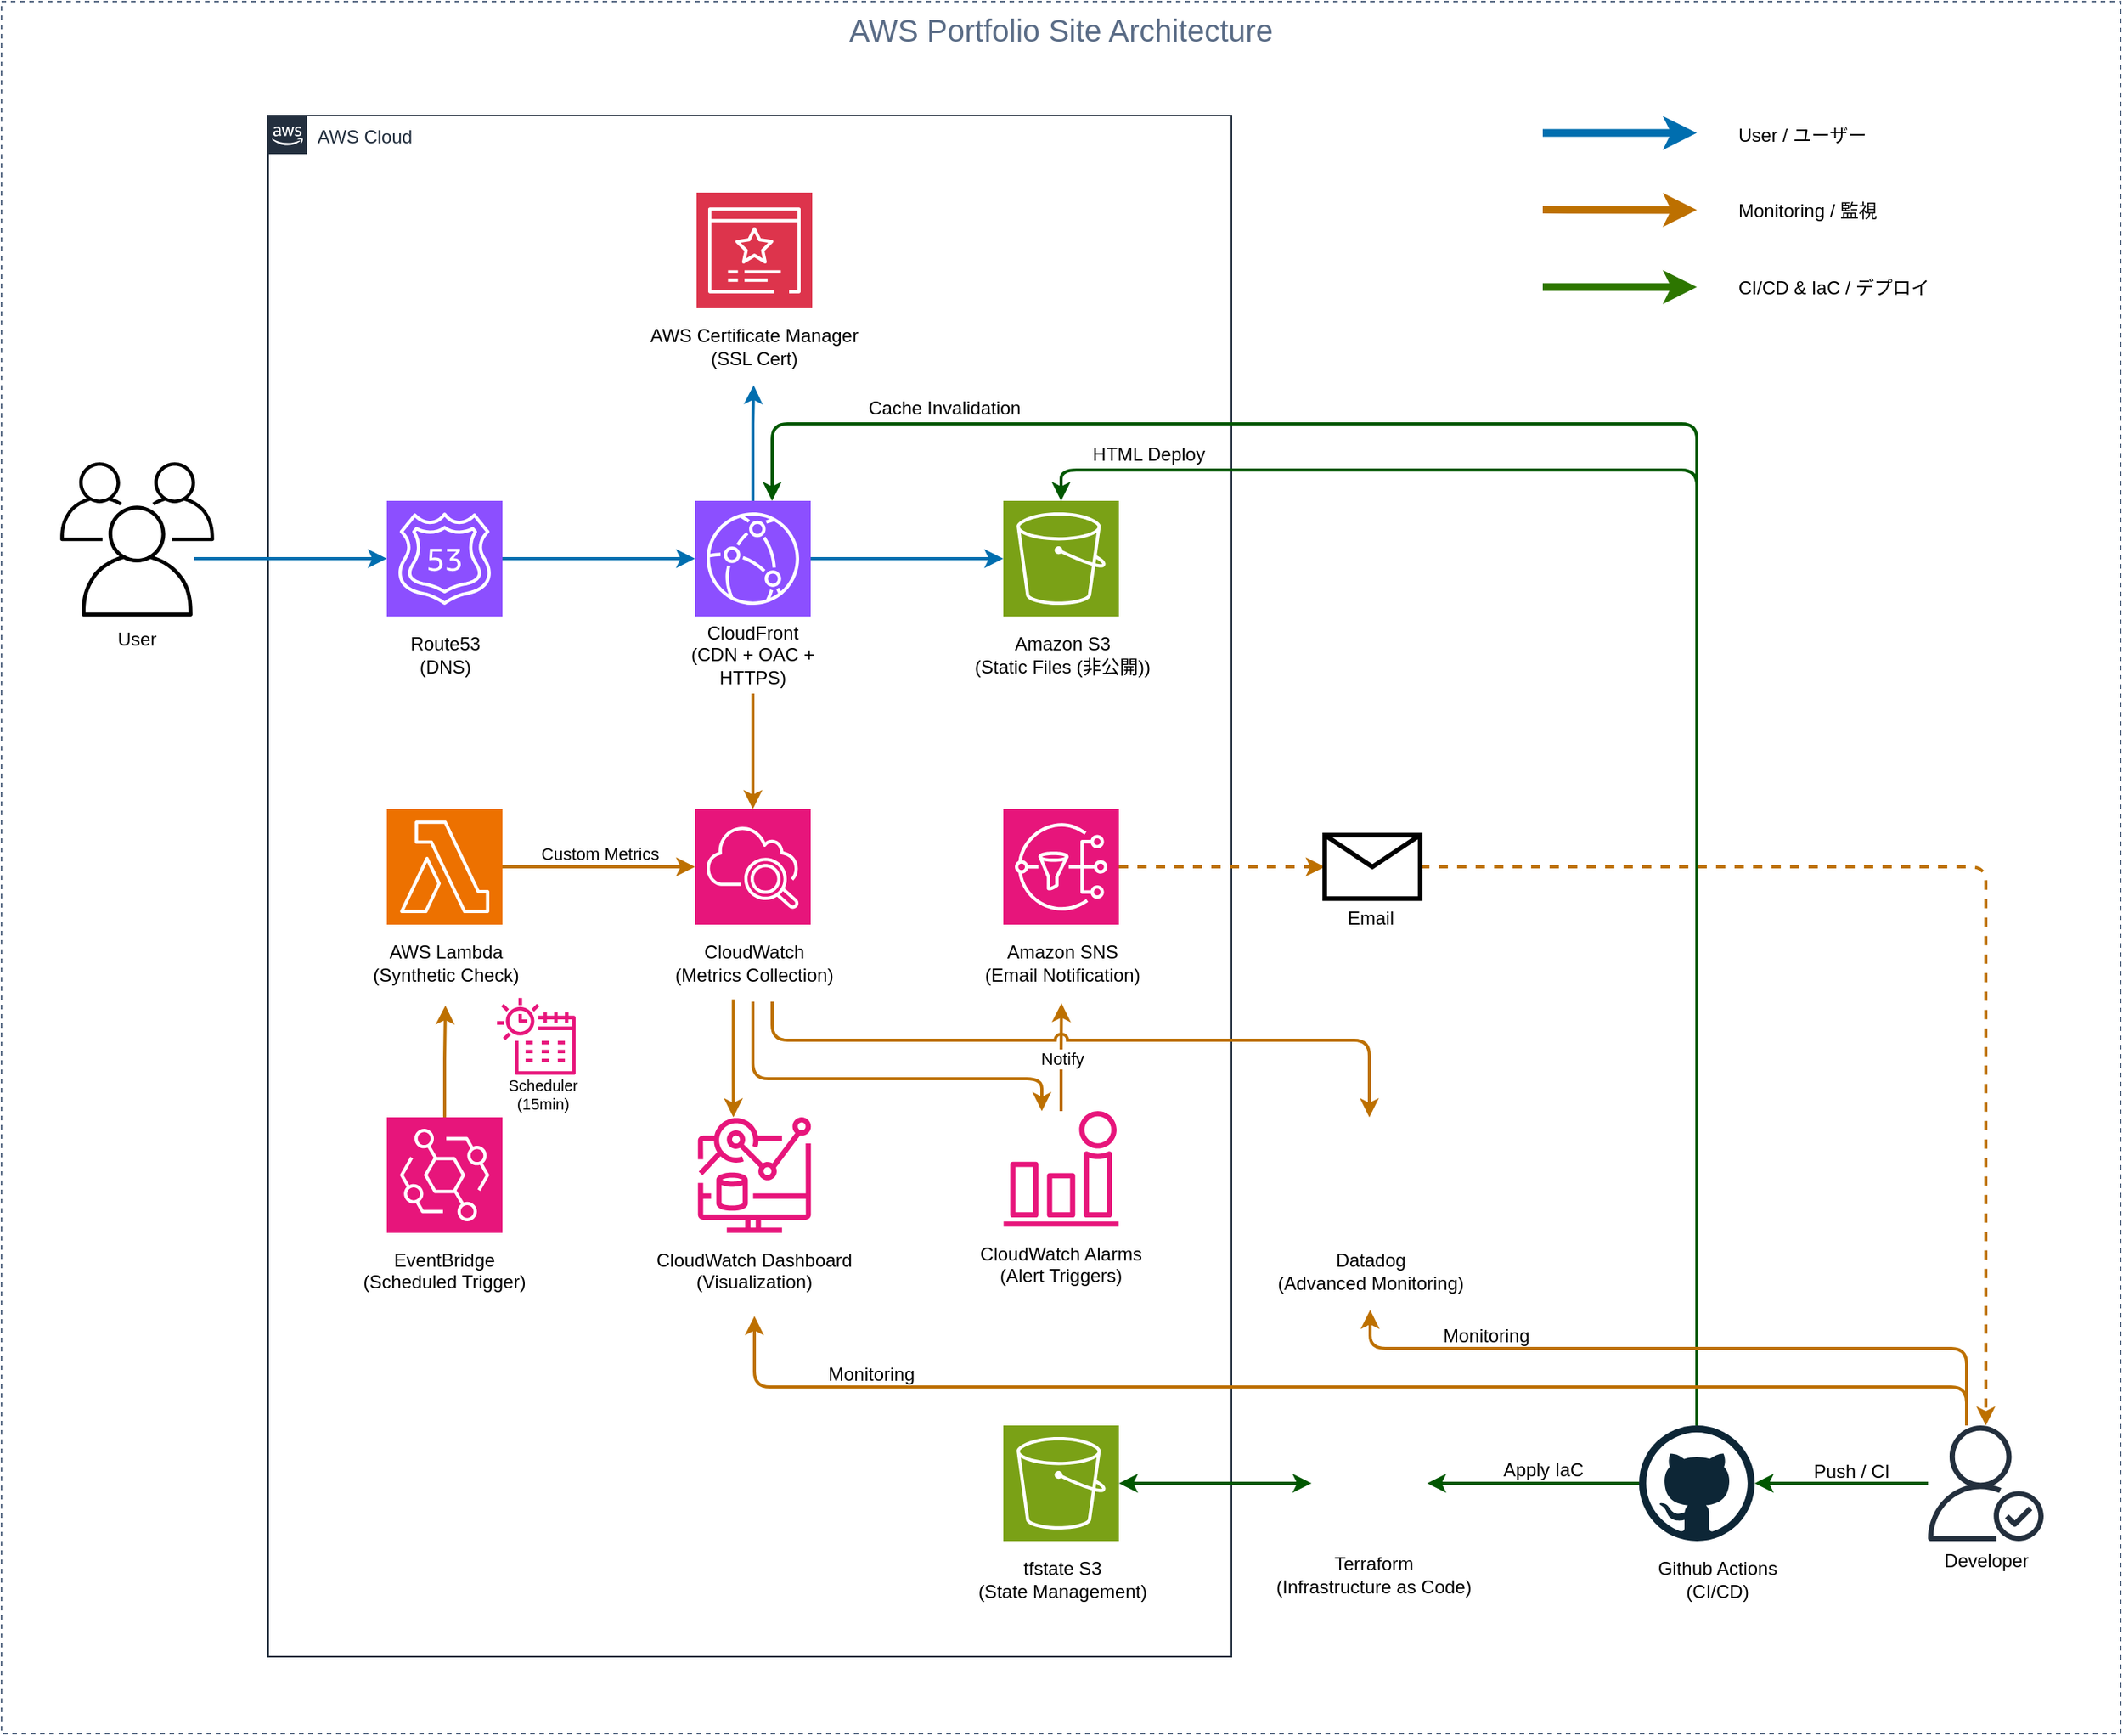 <mxfile version="28.2.1">
  <diagram name="ページ1" id="tUgcXEpOmgglvWfQNpQ3">
    <mxGraphModel dx="3679" dy="2723" grid="1" gridSize="25" guides="1" tooltips="1" connect="1" arrows="1" fold="1" page="1" pageScale="1" pageWidth="827" pageHeight="1169" math="0" shadow="0">
      <root>
        <mxCell id="0" />
        <mxCell id="1" parent="0" />
        <mxCell id="bCrB_X___vxIP5thywsW-55" value="&lt;font style=&quot;font-size: 20px;&quot;&gt;AWS Portfolio Site Architecture&lt;/font&gt;" style="fillColor=none;strokeColor=#5A6C86;dashed=1;verticalAlign=top;fontStyle=0;fontColor=#5A6C86;whiteSpace=wrap;html=1;" parent="1" vertex="1">
          <mxGeometry x="-50" y="-224" width="1375" height="1124" as="geometry" />
        </mxCell>
        <mxCell id="lHFqAj4BvlfWGVQL3a8l-42" value="" style="group" parent="1" vertex="1" connectable="0">
          <mxGeometry x="648" y="275" width="179" height="575" as="geometry" />
        </mxCell>
        <mxCell id="lHFqAj4BvlfWGVQL3a8l-28" value="AWS Cloud" style="points=[[0,0],[0.25,0],[0.5,0],[0.75,0],[1,0],[1,0.25],[1,0.5],[1,0.75],[1,1],[0.75,1],[0.5,1],[0.25,1],[0,1],[0,0.75],[0,0.5],[0,0.25]];outlineConnect=0;gradientColor=default;html=1;whiteSpace=wrap;fontSize=12;fontStyle=0;container=1;pointerEvents=0;collapsible=0;recursiveResize=0;shape=mxgraph.aws4.group;grIcon=mxgraph.aws4.group_aws_cloud_alt;strokeColor=#232F3E;fillColor=none;verticalAlign=top;align=left;spacingLeft=30;fontColor=#232F3E;dashed=0;" parent="lHFqAj4BvlfWGVQL3a8l-42" vertex="1">
          <mxGeometry x="-525" y="-425" width="625" height="1000" as="geometry" />
        </mxCell>
        <mxCell id="r9TZLdYxzA2IJjsG8ZRS-58" value="Scheduler&lt;div&gt;(15min)&lt;/div&gt;" style="text;html=1;align=center;verticalAlign=middle;resizable=0;points=[];autosize=1;strokeColor=none;fillColor=none;fontSize=10;" vertex="1" parent="lHFqAj4BvlfWGVQL3a8l-28">
          <mxGeometry x="140.5" y="610" width="75" height="50" as="geometry" />
        </mxCell>
        <mxCell id="bCrB_X___vxIP5thywsW-2" value="" style="sketch=0;points=[[0,0,0],[0.25,0,0],[0.5,0,0],[0.75,0,0],[1,0,0],[0,1,0],[0.25,1,0],[0.5,1,0],[0.75,1,0],[1,1,0],[0,0.25,0],[0,0.5,0],[0,0.75,0],[1,0.25,0],[1,0.5,0],[1,0.75,0]];outlineConnect=0;fontColor=#232F3E;fillColor=#8C4FFF;strokeColor=#ffffff;dashed=0;verticalLabelPosition=bottom;verticalAlign=top;align=center;html=1;fontSize=12;fontStyle=0;aspect=fixed;shape=mxgraph.aws4.resourceIcon;resIcon=mxgraph.aws4.route_53;" parent="1" vertex="1">
          <mxGeometry x="200" y="100" width="75" height="75" as="geometry" />
        </mxCell>
        <mxCell id="r9TZLdYxzA2IJjsG8ZRS-41" style="edgeStyle=orthogonalEdgeStyle;rounded=0;orthogonalLoop=1;jettySize=auto;html=1;strokeWidth=2;fillColor=#1ba1e2;strokeColor=#006EAF;" edge="1" parent="1" source="bCrB_X___vxIP5thywsW-3" target="lHFqAj4BvlfWGVQL3a8l-38">
          <mxGeometry relative="1" as="geometry">
            <Array as="points">
              <mxPoint x="438" y="50" />
              <mxPoint x="438" y="50" />
            </Array>
          </mxGeometry>
        </mxCell>
        <mxCell id="bCrB_X___vxIP5thywsW-3" value="" style="sketch=0;points=[[0,0,0],[0.25,0,0],[0.5,0,0],[0.75,0,0],[1,0,0],[0,1,0],[0.25,1,0],[0.5,1,0],[0.75,1,0],[1,1,0],[0,0.25,0],[0,0.5,0],[0,0.75,0],[1,0.25,0],[1,0.5,0],[1,0.75,0]];outlineConnect=0;fontColor=#232F3E;fillColor=#8C4FFF;strokeColor=#ffffff;dashed=0;verticalLabelPosition=bottom;verticalAlign=top;align=center;html=1;fontSize=12;fontStyle=0;aspect=fixed;shape=mxgraph.aws4.resourceIcon;resIcon=mxgraph.aws4.cloudfront;" parent="1" vertex="1">
          <mxGeometry x="400" y="100" width="75" height="75" as="geometry" />
        </mxCell>
        <mxCell id="bCrB_X___vxIP5thywsW-18" value="User" style="text;html=1;align=center;verticalAlign=middle;whiteSpace=wrap;rounded=0;" parent="1" vertex="1">
          <mxGeometry x="7.5" y="175" width="60" height="30" as="geometry" />
        </mxCell>
        <mxCell id="lHFqAj4BvlfWGVQL3a8l-27" value="" style="group" parent="1" vertex="1" connectable="0">
          <mxGeometry x="1200" y="700" width="75" height="100" as="geometry" />
        </mxCell>
        <mxCell id="lHFqAj4BvlfWGVQL3a8l-6" value="" style="sketch=0;outlineConnect=0;fontColor=#232F3E;gradientColor=none;fillColor=#232F3D;strokeColor=none;dashed=0;verticalLabelPosition=bottom;verticalAlign=top;align=center;html=1;fontSize=12;fontStyle=0;aspect=fixed;pointerEvents=1;shape=mxgraph.aws4.authenticated_user;" parent="lHFqAj4BvlfWGVQL3a8l-27" vertex="1">
          <mxGeometry width="75" height="75" as="geometry" />
        </mxCell>
        <mxCell id="lHFqAj4BvlfWGVQL3a8l-21" value="Developer" style="text;html=1;align=center;verticalAlign=middle;whiteSpace=wrap;rounded=0;" parent="lHFqAj4BvlfWGVQL3a8l-27" vertex="1">
          <mxGeometry x="12.5" y="75" width="50" height="25" as="geometry" />
        </mxCell>
        <mxCell id="lHFqAj4BvlfWGVQL3a8l-30" value="CloudFront&lt;div&gt;(CDN + OAC + HTTPS)&lt;/div&gt;" style="text;html=1;align=center;verticalAlign=middle;whiteSpace=wrap;rounded=0;" parent="1" vertex="1">
          <mxGeometry x="375" y="175" width="125" height="50" as="geometry" />
        </mxCell>
        <mxCell id="lHFqAj4BvlfWGVQL3a8l-29" value="Route53&lt;div&gt;(DNS)&lt;/div&gt;" style="text;html=1;align=center;verticalAlign=middle;whiteSpace=wrap;rounded=0;" parent="1" vertex="1">
          <mxGeometry x="212.5" y="187.5" width="50" height="25" as="geometry" />
        </mxCell>
        <mxCell id="lHFqAj4BvlfWGVQL3a8l-36" value="" style="group" parent="1" vertex="1" connectable="0">
          <mxGeometry x="351" y="-100" width="150" height="125" as="geometry" />
        </mxCell>
        <mxCell id="lHFqAj4BvlfWGVQL3a8l-37" value="" style="sketch=0;points=[[0,0,0],[0.25,0,0],[0.5,0,0],[0.75,0,0],[1,0,0],[0,1,0],[0.25,1,0],[0.5,1,0],[0.75,1,0],[1,1,0],[0,0.25,0],[0,0.5,0],[0,0.75,0],[1,0.25,0],[1,0.5,0],[1,0.75,0]];outlineConnect=0;fontColor=#232F3E;fillColor=#DD344C;strokeColor=#ffffff;dashed=0;verticalLabelPosition=bottom;verticalAlign=top;align=center;html=1;fontSize=12;fontStyle=0;aspect=fixed;shape=mxgraph.aws4.resourceIcon;resIcon=mxgraph.aws4.certificate_manager_3;" parent="lHFqAj4BvlfWGVQL3a8l-36" vertex="1">
          <mxGeometry x="50" width="75" height="75" as="geometry" />
        </mxCell>
        <mxCell id="lHFqAj4BvlfWGVQL3a8l-38" value="AWS Certificate Manager&lt;div&gt;(SSL Cert)&lt;/div&gt;" style="text;html=1;align=center;verticalAlign=middle;resizable=0;points=[];autosize=1;strokeColor=none;fillColor=none;" parent="lHFqAj4BvlfWGVQL3a8l-36" vertex="1">
          <mxGeometry x="11.5" y="75" width="150" height="50" as="geometry" />
        </mxCell>
        <mxCell id="lHFqAj4BvlfWGVQL3a8l-39" value="" style="group" parent="1" vertex="1" connectable="0">
          <mxGeometry x="600" y="700" width="100" height="125" as="geometry" />
        </mxCell>
        <mxCell id="lHFqAj4BvlfWGVQL3a8l-40" value="" style="sketch=0;points=[[0,0,0],[0.25,0,0],[0.5,0,0],[0.75,0,0],[1,0,0],[0,1,0],[0.25,1,0],[0.5,1,0],[0.75,1,0],[1,1,0],[0,0.25,0],[0,0.5,0],[0,0.75,0],[1,0.25,0],[1,0.5,0],[1,0.75,0]];outlineConnect=0;fontColor=#232F3E;fillColor=#7AA116;strokeColor=#ffffff;dashed=0;verticalLabelPosition=bottom;verticalAlign=top;align=center;html=1;fontSize=12;fontStyle=0;aspect=fixed;shape=mxgraph.aws4.resourceIcon;resIcon=mxgraph.aws4.s3;" parent="lHFqAj4BvlfWGVQL3a8l-39" vertex="1">
          <mxGeometry width="75" height="75" as="geometry" />
        </mxCell>
        <mxCell id="lHFqAj4BvlfWGVQL3a8l-41" value="tfstate S3&lt;div&gt;(State Management)&lt;/div&gt;" style="text;html=1;align=center;verticalAlign=middle;resizable=0;points=[];autosize=1;strokeColor=none;fillColor=none;" parent="lHFqAj4BvlfWGVQL3a8l-39" vertex="1">
          <mxGeometry x="-25" y="75" width="125" height="50" as="geometry" />
        </mxCell>
        <mxCell id="r9TZLdYxzA2IJjsG8ZRS-1" value="" style="sketch=0;points=[[0,0,0],[0.25,0,0],[0.5,0,0],[0.75,0,0],[1,0,0],[0,1,0],[0.25,1,0],[0.5,1,0],[0.75,1,0],[1,1,0],[0,0.25,0],[0,0.5,0],[0,0.75,0],[1,0.25,0],[1,0.5,0],[1,0.75,0]];outlineConnect=0;fontColor=#232F3E;fillColor=#ED7100;strokeColor=#ffffff;dashed=0;verticalLabelPosition=bottom;verticalAlign=top;align=center;html=1;fontSize=12;fontStyle=0;aspect=fixed;shape=mxgraph.aws4.resourceIcon;resIcon=mxgraph.aws4.lambda;" vertex="1" parent="1">
          <mxGeometry x="200" y="300" width="75" height="75" as="geometry" />
        </mxCell>
        <mxCell id="r9TZLdYxzA2IJjsG8ZRS-36" style="edgeStyle=orthogonalEdgeStyle;rounded=1;orthogonalLoop=1;jettySize=auto;html=1;exitX=1;exitY=0.5;exitDx=0;exitDy=0;exitPerimeter=0;strokeWidth=2;fillColor=#f0a30a;strokeColor=#BD7000;dashed=1;curved=0;" edge="1" parent="1" source="r9TZLdYxzA2IJjsG8ZRS-53" target="lHFqAj4BvlfWGVQL3a8l-6">
          <mxGeometry relative="1" as="geometry" />
        </mxCell>
        <mxCell id="r9TZLdYxzA2IJjsG8ZRS-2" value="" style="sketch=0;points=[[0,0,0],[0.25,0,0],[0.5,0,0],[0.75,0,0],[1,0,0],[0,1,0],[0.25,1,0],[0.5,1,0],[0.75,1,0],[1,1,0],[0,0.25,0],[0,0.5,0],[0,0.75,0],[1,0.25,0],[1,0.5,0],[1,0.75,0]];outlineConnect=0;fontColor=#232F3E;fillColor=#E7157B;strokeColor=#ffffff;dashed=0;verticalLabelPosition=bottom;verticalAlign=top;align=center;html=1;fontSize=12;fontStyle=0;aspect=fixed;shape=mxgraph.aws4.resourceIcon;resIcon=mxgraph.aws4.sns;" vertex="1" parent="1">
          <mxGeometry x="600" y="300" width="75" height="75" as="geometry" />
        </mxCell>
        <mxCell id="r9TZLdYxzA2IJjsG8ZRS-3" value="" style="sketch=0;points=[[0,0,0],[0.25,0,0],[0.5,0,0],[0.75,0,0],[1,0,0],[0,1,0],[0.25,1,0],[0.5,1,0],[0.75,1,0],[1,1,0],[0,0.25,0],[0,0.5,0],[0,0.75,0],[1,0.25,0],[1,0.5,0],[1,0.75,0]];points=[[0,0,0],[0.25,0,0],[0.5,0,0],[0.75,0,0],[1,0,0],[0,1,0],[0.25,1,0],[0.5,1,0],[0.75,1,0],[1,1,0],[0,0.25,0],[0,0.5,0],[0,0.75,0],[1,0.25,0],[1,0.5,0],[1,0.75,0]];outlineConnect=0;fontColor=#232F3E;fillColor=#E7157B;strokeColor=#ffffff;dashed=0;verticalLabelPosition=bottom;verticalAlign=top;align=center;html=1;fontSize=12;fontStyle=0;aspect=fixed;shape=mxgraph.aws4.resourceIcon;resIcon=mxgraph.aws4.cloudwatch_2;" vertex="1" parent="1">
          <mxGeometry x="400" y="300" width="75" height="75" as="geometry" />
        </mxCell>
        <mxCell id="r9TZLdYxzA2IJjsG8ZRS-4" value="" style="sketch=0;outlineConnect=0;fontColor=#232F3E;gradientColor=none;fillColor=#E7157B;strokeColor=none;dashed=0;verticalLabelPosition=bottom;verticalAlign=top;align=center;html=1;fontSize=12;fontStyle=0;aspect=fixed;pointerEvents=1;shape=mxgraph.aws4.alarm;" vertex="1" parent="1">
          <mxGeometry x="600" y="496" width="75" height="75" as="geometry" />
        </mxCell>
        <mxCell id="r9TZLdYxzA2IJjsG8ZRS-5" value="" style="sketch=0;outlineConnect=0;fontColor=#232F3E;gradientColor=none;fillColor=#E7157B;strokeColor=none;dashed=0;verticalLabelPosition=bottom;verticalAlign=top;align=center;html=1;fontSize=12;fontStyle=0;aspect=fixed;pointerEvents=1;shape=mxgraph.aws4.cloudwatch_metrics_insights;" vertex="1" parent="1">
          <mxGeometry x="401" y="500" width="75" height="75" as="geometry" />
        </mxCell>
        <mxCell id="r9TZLdYxzA2IJjsG8ZRS-6" value="" style="sketch=0;points=[[0,0,0],[0.25,0,0],[0.5,0,0],[0.75,0,0],[1,0,0],[0,1,0],[0.25,1,0],[0.5,1,0],[0.75,1,0],[1,1,0],[0,0.25,0],[0,0.5,0],[0,0.75,0],[1,0.25,0],[1,0.5,0],[1,0.75,0]];outlineConnect=0;fontColor=#232F3E;fillColor=#E7157B;strokeColor=#ffffff;dashed=0;verticalLabelPosition=bottom;verticalAlign=top;align=center;html=1;fontSize=12;fontStyle=0;aspect=fixed;shape=mxgraph.aws4.resourceIcon;resIcon=mxgraph.aws4.eventbridge;" vertex="1" parent="1">
          <mxGeometry x="200" y="500" width="75" height="75" as="geometry" />
        </mxCell>
        <mxCell id="r9TZLdYxzA2IJjsG8ZRS-7" value="" style="shape=image;imageAspect=0;aspect=fixed;verticalLabelPosition=bottom;verticalAlign=top;image=https://encrypted-tbn0.gstatic.com/images?q=tbn:ANd9GcQh-bjJdK2IAQnNsbvQfeEKWVSfel4RyMTVew&amp;s;" vertex="1" parent="1">
          <mxGeometry x="800" y="500" width="75" height="75" as="geometry" />
        </mxCell>
        <mxCell id="r9TZLdYxzA2IJjsG8ZRS-45" style="edgeStyle=orthogonalEdgeStyle;rounded=0;orthogonalLoop=1;jettySize=auto;html=1;startArrow=classic;startFill=1;strokeWidth=2;fillColor=#008a00;strokeColor=#005700;" edge="1" parent="1" source="r9TZLdYxzA2IJjsG8ZRS-8">
          <mxGeometry relative="1" as="geometry">
            <mxPoint x="675" y="737.5" as="targetPoint" />
          </mxGeometry>
        </mxCell>
        <mxCell id="r9TZLdYxzA2IJjsG8ZRS-8" value="" style="shape=image;imageAspect=0;aspect=fixed;verticalLabelPosition=bottom;verticalAlign=top;image=https://www.svgrepo.com/show/354447/terraform-icon.svg;" vertex="1" parent="1">
          <mxGeometry x="800" y="700" width="75" height="75" as="geometry" />
        </mxCell>
        <mxCell id="r9TZLdYxzA2IJjsG8ZRS-9" value="Terraform&lt;div&gt;(Infrastructure as Code)&lt;/div&gt;" style="text;html=1;align=center;verticalAlign=middle;resizable=0;points=[];autosize=1;strokeColor=none;fillColor=none;" vertex="1" parent="1">
          <mxGeometry x="764.5" y="777" width="150" height="40" as="geometry" />
        </mxCell>
        <mxCell id="lHFqAj4BvlfWGVQL3a8l-34" value="Amazon S3&lt;div&gt;(Static Files (非公開))&lt;/div&gt;" style="text;html=1;align=center;verticalAlign=middle;resizable=0;points=[];autosize=1;strokeColor=none;fillColor=none;" parent="1" vertex="1">
          <mxGeometry x="562.5" y="175" width="150" height="50" as="geometry" />
        </mxCell>
        <mxCell id="lHFqAj4BvlfWGVQL3a8l-35" value="" style="sketch=0;points=[[0,0,0],[0.25,0,0],[0.5,0,0],[0.75,0,0],[1,0,0],[0,1,0],[0.25,1,0],[0.5,1,0],[0.75,1,0],[1,1,0],[0,0.25,0],[0,0.5,0],[0,0.75,0],[1,0.25,0],[1,0.5,0],[1,0.75,0]];outlineConnect=0;fontColor=#232F3E;fillColor=#7AA116;strokeColor=#ffffff;dashed=0;verticalLabelPosition=bottom;verticalAlign=top;align=center;html=1;fontSize=12;fontStyle=0;aspect=fixed;shape=mxgraph.aws4.resourceIcon;resIcon=mxgraph.aws4.s3;" parent="1" vertex="1">
          <mxGeometry x="600" y="100" width="75" height="75" as="geometry" />
        </mxCell>
        <mxCell id="r9TZLdYxzA2IJjsG8ZRS-43" style="edgeStyle=orthogonalEdgeStyle;rounded=0;orthogonalLoop=1;jettySize=auto;html=1;entryX=1;entryY=0.5;entryDx=0;entryDy=0;strokeWidth=2;fillColor=#008a00;strokeColor=#005700;" edge="1" parent="1" source="bCrB_X___vxIP5thywsW-6" target="r9TZLdYxzA2IJjsG8ZRS-8">
          <mxGeometry relative="1" as="geometry" />
        </mxCell>
        <mxCell id="bCrB_X___vxIP5thywsW-6" value="" style="dashed=0;outlineConnect=0;html=1;align=center;labelPosition=center;verticalLabelPosition=bottom;verticalAlign=top;shape=mxgraph.weblogos.github" parent="1" vertex="1">
          <mxGeometry x="1012.5" y="700" width="75" height="75" as="geometry" />
        </mxCell>
        <mxCell id="r9TZLdYxzA2IJjsG8ZRS-12" value="" style="endArrow=classic;html=1;rounded=0;strokeWidth=2;fillColor=#1ba1e2;strokeColor=#006EAF;" edge="1" parent="1" target="bCrB_X___vxIP5thywsW-2">
          <mxGeometry width="50" height="50" relative="1" as="geometry">
            <mxPoint x="74.928" y="137.5" as="sourcePoint" />
            <mxPoint x="375" y="200" as="targetPoint" />
          </mxGeometry>
        </mxCell>
        <mxCell id="bCrB_X___vxIP5thywsW-25" value="Github Actions&lt;div&gt;(CI/CD)&lt;/div&gt;" style="text;html=1;align=center;verticalAlign=middle;resizable=0;points=[];autosize=1;strokeColor=none;fillColor=none;" parent="1" vertex="1">
          <mxGeometry x="1012.5" y="775" width="100" height="50" as="geometry" />
        </mxCell>
        <mxCell id="r9TZLdYxzA2IJjsG8ZRS-14" value="" style="endArrow=classic;html=1;rounded=0;exitX=1;exitY=0.5;exitDx=0;exitDy=0;exitPerimeter=0;entryX=0;entryY=0.5;entryDx=0;entryDy=0;entryPerimeter=0;strokeWidth=2;fillColor=#1ba1e2;strokeColor=#006EAF;" edge="1" parent="1" source="bCrB_X___vxIP5thywsW-2" target="bCrB_X___vxIP5thywsW-3">
          <mxGeometry width="50" height="50" relative="1" as="geometry">
            <mxPoint x="300" y="150" as="sourcePoint" />
            <mxPoint x="428" y="150" as="targetPoint" />
          </mxGeometry>
        </mxCell>
        <mxCell id="r9TZLdYxzA2IJjsG8ZRS-15" value="" style="endArrow=classic;html=1;rounded=0;exitX=1;exitY=0.5;exitDx=0;exitDy=0;exitPerimeter=0;entryX=0;entryY=0.5;entryDx=0;entryDy=0;entryPerimeter=0;strokeWidth=2;fillColor=#1ba1e2;strokeColor=#006EAF;" edge="1" parent="1" source="bCrB_X___vxIP5thywsW-3" target="lHFqAj4BvlfWGVQL3a8l-35">
          <mxGeometry width="50" height="50" relative="1" as="geometry">
            <mxPoint x="500" y="150" as="sourcePoint" />
            <mxPoint x="628" y="150" as="targetPoint" />
          </mxGeometry>
        </mxCell>
        <mxCell id="r9TZLdYxzA2IJjsG8ZRS-30" value="" style="edgeStyle=orthogonalEdgeStyle;rounded=0;orthogonalLoop=1;jettySize=auto;html=1;exitX=0.358;exitY=0.971;exitDx=0;exitDy=0;exitPerimeter=0;strokeWidth=2;fillColor=#f0a30a;strokeColor=#BD7000;" edge="1" parent="1">
          <mxGeometry relative="1" as="geometry">
            <mxPoint x="424.82" y="423.55" as="sourcePoint" />
            <mxPoint x="424.856" y="500" as="targetPoint" />
            <Array as="points">
              <mxPoint x="425.07" y="475" />
              <mxPoint x="425.07" y="475" />
            </Array>
          </mxGeometry>
        </mxCell>
        <mxCell id="r9TZLdYxzA2IJjsG8ZRS-72" style="edgeStyle=orthogonalEdgeStyle;rounded=1;orthogonalLoop=1;jettySize=auto;html=1;strokeWidth=2;fillColor=#f0a30a;strokeColor=#BD7000;curved=0;" edge="1" parent="1" source="r9TZLdYxzA2IJjsG8ZRS-18" target="r9TZLdYxzA2IJjsG8ZRS-4">
          <mxGeometry relative="1" as="geometry">
            <Array as="points">
              <mxPoint x="438" y="475" />
              <mxPoint x="625" y="475" />
            </Array>
          </mxGeometry>
        </mxCell>
        <mxCell id="r9TZLdYxzA2IJjsG8ZRS-18" value="CloudWatch&lt;div&gt;(Metrics Collection)&lt;/div&gt;" style="text;html=1;align=center;verticalAlign=middle;resizable=0;points=[];autosize=1;strokeColor=none;fillColor=none;" vertex="1" parent="1">
          <mxGeometry x="375" y="375" width="125" height="50" as="geometry" />
        </mxCell>
        <mxCell id="r9TZLdYxzA2IJjsG8ZRS-19" value="CloudWatch Alarms&lt;div&gt;(Alert Triggers)&lt;/div&gt;" style="text;whiteSpace=wrap;html=1;align=center;" vertex="1" parent="1">
          <mxGeometry x="575" y="575" width="125" height="50" as="geometry" />
        </mxCell>
        <mxCell id="r9TZLdYxzA2IJjsG8ZRS-20" value="CloudWatch Dashboard&lt;div&gt;(Visualization)&lt;/div&gt;" style="text;whiteSpace=wrap;html=1;align=center;" vertex="1" parent="1">
          <mxGeometry x="351" y="579" width="175" height="50" as="geometry" />
        </mxCell>
        <mxCell id="r9TZLdYxzA2IJjsG8ZRS-21" value="AWS Lambda&lt;div&gt;(Synthetic Check)&lt;/div&gt;" style="text;html=1;align=center;verticalAlign=middle;resizable=0;points=[];autosize=1;strokeColor=none;fillColor=none;" vertex="1" parent="1">
          <mxGeometry x="175" y="375" width="125" height="50" as="geometry" />
        </mxCell>
        <mxCell id="r9TZLdYxzA2IJjsG8ZRS-22" value="EventBridge&lt;div&gt;(Scheduled Trigger)&lt;/div&gt;" style="text;whiteSpace=wrap;html=1;align=center;" vertex="1" parent="1">
          <mxGeometry x="175" y="579" width="125" height="50" as="geometry" />
        </mxCell>
        <mxCell id="r9TZLdYxzA2IJjsG8ZRS-23" value="Amazon SNS&lt;div&gt;(Email Notification)&lt;/div&gt;" style="text;html=1;align=center;verticalAlign=middle;resizable=0;points=[];autosize=1;strokeColor=none;fillColor=none;" vertex="1" parent="1">
          <mxGeometry x="575" y="375" width="125" height="50" as="geometry" />
        </mxCell>
        <mxCell id="r9TZLdYxzA2IJjsG8ZRS-24" value="Datadog&lt;div&gt;(Advanced Monitoring)&lt;/div&gt;" style="text;html=1;align=center;verticalAlign=middle;resizable=0;points=[];autosize=1;strokeColor=none;fillColor=none;" vertex="1" parent="1">
          <mxGeometry x="762.5" y="575" width="150" height="50" as="geometry" />
        </mxCell>
        <mxCell id="r9TZLdYxzA2IJjsG8ZRS-26" style="edgeStyle=orthogonalEdgeStyle;rounded=0;orthogonalLoop=1;jettySize=auto;html=1;exitX=1;exitY=0.5;exitDx=0;exitDy=0;exitPerimeter=0;entryX=0;entryY=0.5;entryDx=0;entryDy=0;entryPerimeter=0;strokeWidth=2;fillColor=#f0a30a;strokeColor=#BD7000;" edge="1" parent="1" source="r9TZLdYxzA2IJjsG8ZRS-1" target="r9TZLdYxzA2IJjsG8ZRS-3">
          <mxGeometry relative="1" as="geometry" />
        </mxCell>
        <mxCell id="r9TZLdYxzA2IJjsG8ZRS-65" value="Custom Metrics" style="edgeLabel;html=1;align=center;verticalAlign=middle;resizable=0;points=[];" vertex="1" connectable="0" parent="r9TZLdYxzA2IJjsG8ZRS-26">
          <mxGeometry x="0.185" y="-2" relative="1" as="geometry">
            <mxPoint x="-11" y="-11" as="offset" />
          </mxGeometry>
        </mxCell>
        <mxCell id="r9TZLdYxzA2IJjsG8ZRS-28" style="edgeStyle=orthogonalEdgeStyle;rounded=0;orthogonalLoop=1;jettySize=auto;html=1;exitX=0.5;exitY=1;exitDx=0;exitDy=0;entryX=0.5;entryY=0;entryDx=0;entryDy=0;entryPerimeter=0;strokeWidth=2;fillColor=#f0a30a;strokeColor=#BD7000;" edge="1" parent="1" source="lHFqAj4BvlfWGVQL3a8l-30" target="r9TZLdYxzA2IJjsG8ZRS-3">
          <mxGeometry relative="1" as="geometry" />
        </mxCell>
        <mxCell id="r9TZLdYxzA2IJjsG8ZRS-29" style="edgeStyle=orthogonalEdgeStyle;rounded=0;orthogonalLoop=1;jettySize=auto;html=1;exitX=0.5;exitY=0;exitDx=0;exitDy=0;exitPerimeter=0;entryX=0.504;entryY=1.05;entryDx=0;entryDy=0;entryPerimeter=0;strokeWidth=2;fillColor=#f0a30a;strokeColor=#BD7000;" edge="1" parent="1" source="r9TZLdYxzA2IJjsG8ZRS-6" target="r9TZLdYxzA2IJjsG8ZRS-21">
          <mxGeometry relative="1" as="geometry" />
        </mxCell>
        <mxCell id="r9TZLdYxzA2IJjsG8ZRS-38" style="edgeStyle=orthogonalEdgeStyle;rounded=1;orthogonalLoop=1;jettySize=auto;html=1;strokeWidth=2;fillColor=#008a00;strokeColor=#005700;curved=0;" edge="1" parent="1" source="bCrB_X___vxIP5thywsW-6">
          <mxGeometry relative="1" as="geometry">
            <mxPoint x="450" y="100" as="targetPoint" />
            <Array as="points">
              <mxPoint x="1050" y="50" />
              <mxPoint x="450" y="50" />
              <mxPoint x="450" y="100" />
            </Array>
          </mxGeometry>
        </mxCell>
        <mxCell id="r9TZLdYxzA2IJjsG8ZRS-42" style="edgeStyle=orthogonalEdgeStyle;rounded=1;orthogonalLoop=1;jettySize=auto;html=1;entryX=0.5;entryY=0;entryDx=0;entryDy=0;entryPerimeter=0;strokeWidth=2;fillColor=#008a00;strokeColor=#005700;curved=0;" edge="1" parent="1" source="bCrB_X___vxIP5thywsW-6" target="lHFqAj4BvlfWGVQL3a8l-35">
          <mxGeometry relative="1" as="geometry">
            <Array as="points">
              <mxPoint x="1050" y="80" />
              <mxPoint x="637" y="80" />
            </Array>
          </mxGeometry>
        </mxCell>
        <mxCell id="r9TZLdYxzA2IJjsG8ZRS-46" style="edgeStyle=orthogonalEdgeStyle;rounded=0;orthogonalLoop=1;jettySize=auto;html=1;strokeWidth=2;fillColor=#008a00;strokeColor=#005700;" edge="1" parent="1" source="lHFqAj4BvlfWGVQL3a8l-6" target="bCrB_X___vxIP5thywsW-6">
          <mxGeometry relative="1" as="geometry" />
        </mxCell>
        <mxCell id="r9TZLdYxzA2IJjsG8ZRS-54" value="" style="edgeStyle=orthogonalEdgeStyle;rounded=0;orthogonalLoop=1;jettySize=auto;html=1;exitX=1;exitY=0.5;exitDx=0;exitDy=0;exitPerimeter=0;strokeWidth=2;fillColor=#f0a30a;strokeColor=#BD7000;curved=0;dashed=1;" edge="1" parent="1" source="r9TZLdYxzA2IJjsG8ZRS-2" target="r9TZLdYxzA2IJjsG8ZRS-53">
          <mxGeometry relative="1" as="geometry">
            <mxPoint x="675" y="338" as="sourcePoint" />
            <mxPoint x="1238" y="700" as="targetPoint" />
          </mxGeometry>
        </mxCell>
        <mxCell id="r9TZLdYxzA2IJjsG8ZRS-53" value="" style="shape=message;html=1;html=1;outlineConnect=0;labelPosition=center;verticalLabelPosition=bottom;align=center;verticalAlign=top;strokeWidth=3;" vertex="1" parent="1">
          <mxGeometry x="808.56" y="316.88" width="61.88" height="41.25" as="geometry" />
        </mxCell>
        <mxCell id="r9TZLdYxzA2IJjsG8ZRS-59" value="Email" style="text;html=1;align=center;verticalAlign=middle;resizable=0;points=[];autosize=1;strokeColor=none;fillColor=none;" vertex="1" parent="1">
          <mxGeometry x="812.5" y="358.13" width="50" height="25" as="geometry" />
        </mxCell>
        <mxCell id="r9TZLdYxzA2IJjsG8ZRS-60" style="edgeStyle=orthogonalEdgeStyle;rounded=1;orthogonalLoop=1;jettySize=auto;html=1;strokeWidth=2;fillColor=#f0a30a;strokeColor=#BD7000;curved=0;" edge="1" parent="1" source="lHFqAj4BvlfWGVQL3a8l-6">
          <mxGeometry relative="1" as="geometry">
            <mxPoint x="838" y="625" as="targetPoint" />
            <Array as="points">
              <mxPoint x="1225" y="650" />
              <mxPoint x="838" y="650" />
              <mxPoint x="838" y="625" />
            </Array>
          </mxGeometry>
        </mxCell>
        <mxCell id="r9TZLdYxzA2IJjsG8ZRS-62" style="edgeStyle=orthogonalEdgeStyle;rounded=1;orthogonalLoop=1;jettySize=auto;html=1;entryX=0.5;entryY=1;entryDx=0;entryDy=0;strokeWidth=2;fillColor=#f0a30a;strokeColor=#BD7000;curved=0;" edge="1" parent="1" source="lHFqAj4BvlfWGVQL3a8l-6" target="r9TZLdYxzA2IJjsG8ZRS-20">
          <mxGeometry relative="1" as="geometry">
            <Array as="points">
              <mxPoint x="1225" y="675" />
              <mxPoint x="439" y="675" />
            </Array>
          </mxGeometry>
        </mxCell>
        <mxCell id="r9TZLdYxzA2IJjsG8ZRS-57" value="" style="sketch=0;outlineConnect=0;fontColor=#232F3E;gradientColor=none;fillColor=#E7157B;strokeColor=none;dashed=0;verticalLabelPosition=bottom;verticalAlign=top;align=center;html=1;fontSize=12;fontStyle=0;aspect=fixed;pointerEvents=1;shape=mxgraph.aws4.eventbridge_scheduler;" vertex="1" parent="1">
          <mxGeometry x="271.5" y="422" width="51" height="51" as="geometry" />
        </mxCell>
        <mxCell id="lHFqAj4BvlfWGVQL3a8l-46" value="Cache Invalidation" style="text;html=1;align=center;verticalAlign=middle;whiteSpace=wrap;rounded=0;" parent="1" vertex="1">
          <mxGeometry x="496.5" y="25" width="130" height="30" as="geometry" />
        </mxCell>
        <mxCell id="lHFqAj4BvlfWGVQL3a8l-50" value="HTML Deploy" style="text;html=1;align=center;verticalAlign=middle;resizable=0;points=[];autosize=1;strokeColor=none;fillColor=none;" parent="1" vertex="1">
          <mxGeometry x="643.5" y="55" width="100" height="30" as="geometry" />
        </mxCell>
        <mxCell id="r9TZLdYxzA2IJjsG8ZRS-73" style="edgeStyle=orthogonalEdgeStyle;rounded=0;orthogonalLoop=1;jettySize=auto;html=1;entryX=0.502;entryY=1.02;entryDx=0;entryDy=0;entryPerimeter=0;strokeWidth=2;fillColor=#f0a30a;strokeColor=#BD7000;jumpStyle=none;" edge="1" parent="1" source="r9TZLdYxzA2IJjsG8ZRS-4" target="r9TZLdYxzA2IJjsG8ZRS-23">
          <mxGeometry relative="1" as="geometry" />
        </mxCell>
        <mxCell id="r9TZLdYxzA2IJjsG8ZRS-81" value="Notify" style="edgeLabel;html=1;align=center;verticalAlign=middle;resizable=0;points=[];" vertex="1" connectable="0" parent="r9TZLdYxzA2IJjsG8ZRS-73">
          <mxGeometry x="-0.218" y="-1" relative="1" as="geometry">
            <mxPoint x="-1" y="-7" as="offset" />
          </mxGeometry>
        </mxCell>
        <mxCell id="r9TZLdYxzA2IJjsG8ZRS-74" value="Monitoring" style="text;html=1;align=center;verticalAlign=middle;resizable=0;points=[];autosize=1;strokeColor=none;fillColor=none;" vertex="1" parent="1">
          <mxGeometry x="476" y="654" width="75" height="25" as="geometry" />
        </mxCell>
        <mxCell id="r9TZLdYxzA2IJjsG8ZRS-76" value="Monitoring" style="text;html=1;align=center;verticalAlign=middle;resizable=0;points=[];autosize=1;strokeColor=none;fillColor=none;" vertex="1" parent="1">
          <mxGeometry x="875" y="629" width="75" height="25" as="geometry" />
        </mxCell>
        <mxCell id="r9TZLdYxzA2IJjsG8ZRS-33" style="edgeStyle=orthogonalEdgeStyle;rounded=1;orthogonalLoop=1;jettySize=auto;html=1;entryX=0.5;entryY=0;entryDx=0;entryDy=0;strokeWidth=2;fillColor=#f0a30a;strokeColor=#BD7000;jumpStyle=arc;curved=0;" edge="1" parent="1" source="r9TZLdYxzA2IJjsG8ZRS-18" target="r9TZLdYxzA2IJjsG8ZRS-7">
          <mxGeometry relative="1" as="geometry">
            <Array as="points">
              <mxPoint x="450" y="450" />
              <mxPoint x="838" y="450" />
            </Array>
          </mxGeometry>
        </mxCell>
        <mxCell id="r9TZLdYxzA2IJjsG8ZRS-84" value="Push / CI" style="text;html=1;align=center;verticalAlign=middle;resizable=0;points=[];autosize=1;strokeColor=none;fillColor=none;" vertex="1" parent="1">
          <mxGeometry x="1112.5" y="717" width="75" height="25" as="geometry" />
        </mxCell>
        <mxCell id="r9TZLdYxzA2IJjsG8ZRS-86" value="Apply IaC" style="text;whiteSpace=wrap;html=1;align=center;" vertex="1" parent="1">
          <mxGeometry x="912.5" y="715" width="75" height="25" as="geometry" />
        </mxCell>
        <mxCell id="r9TZLdYxzA2IJjsG8ZRS-98" value="" style="group" vertex="1" connectable="0" parent="1">
          <mxGeometry x="950" y="-150" width="275" height="124" as="geometry" />
        </mxCell>
        <mxCell id="r9TZLdYxzA2IJjsG8ZRS-94" value="CI/CD &amp;amp; IaC / デプロイ" style="text;html=1;align=left;verticalAlign=middle;resizable=0;points=[];autosize=1;strokeColor=none;fillColor=none;" vertex="1" parent="r9TZLdYxzA2IJjsG8ZRS-98">
          <mxGeometry x="125" y="99" width="150" height="25" as="geometry" />
        </mxCell>
        <mxCell id="r9TZLdYxzA2IJjsG8ZRS-92" value="Monitoring /&amp;nbsp;監視" style="text;html=1;align=left;verticalAlign=middle;resizable=0;points=[];autosize=1;strokeColor=none;fillColor=none;" vertex="1" parent="r9TZLdYxzA2IJjsG8ZRS-98">
          <mxGeometry x="125" y="49.5" width="100" height="25" as="geometry" />
        </mxCell>
        <mxCell id="r9TZLdYxzA2IJjsG8ZRS-79" value="" style="endArrow=classic;html=1;rounded=0;strokeWidth=5;fillColor=#f0a30a;strokeColor=#BD7000;" edge="1" parent="r9TZLdYxzA2IJjsG8ZRS-98">
          <mxGeometry width="50" height="50" relative="1" as="geometry">
            <mxPoint y="61.02" as="sourcePoint" />
            <mxPoint x="100" y="61.31" as="targetPoint" />
          </mxGeometry>
        </mxCell>
        <mxCell id="r9TZLdYxzA2IJjsG8ZRS-89" value="" style="endArrow=classic;html=1;rounded=0;strokeWidth=5;fillColor=#60a917;strokeColor=#2D7600;" edge="1" parent="r9TZLdYxzA2IJjsG8ZRS-98">
          <mxGeometry width="50" height="50" relative="1" as="geometry">
            <mxPoint y="111.31" as="sourcePoint" />
            <mxPoint x="100" y="111.31" as="targetPoint" />
          </mxGeometry>
        </mxCell>
        <mxCell id="r9TZLdYxzA2IJjsG8ZRS-88" value="" style="endArrow=classic;html=1;rounded=0;strokeWidth=5;fillColor=#1ba1e2;strokeColor=#006EAF;" edge="1" parent="r9TZLdYxzA2IJjsG8ZRS-98">
          <mxGeometry width="50" height="50" relative="1" as="geometry">
            <mxPoint y="11.31" as="sourcePoint" />
            <mxPoint x="100" y="11.31" as="targetPoint" />
          </mxGeometry>
        </mxCell>
        <mxCell id="r9TZLdYxzA2IJjsG8ZRS-90" value="User / ユーザー" style="text;html=1;align=left;verticalAlign=middle;resizable=0;points=[];autosize=1;strokeColor=none;fillColor=none;" vertex="1" parent="r9TZLdYxzA2IJjsG8ZRS-98">
          <mxGeometry x="125" width="100" height="25" as="geometry" />
        </mxCell>
        <mxCell id="r9TZLdYxzA2IJjsG8ZRS-106" value="" style="sketch=0;outlineConnect=0;gradientColor=none;fontColor=#545B64;strokeColor=none;fillColor=#000000;dashed=0;verticalLabelPosition=bottom;verticalAlign=top;align=center;html=1;fontSize=12;fontStyle=0;aspect=fixed;shape=mxgraph.aws4.illustration_users;pointerEvents=1" vertex="1" parent="1">
          <mxGeometry x="-12" y="75" width="100" height="100" as="geometry" />
        </mxCell>
      </root>
    </mxGraphModel>
  </diagram>
</mxfile>
